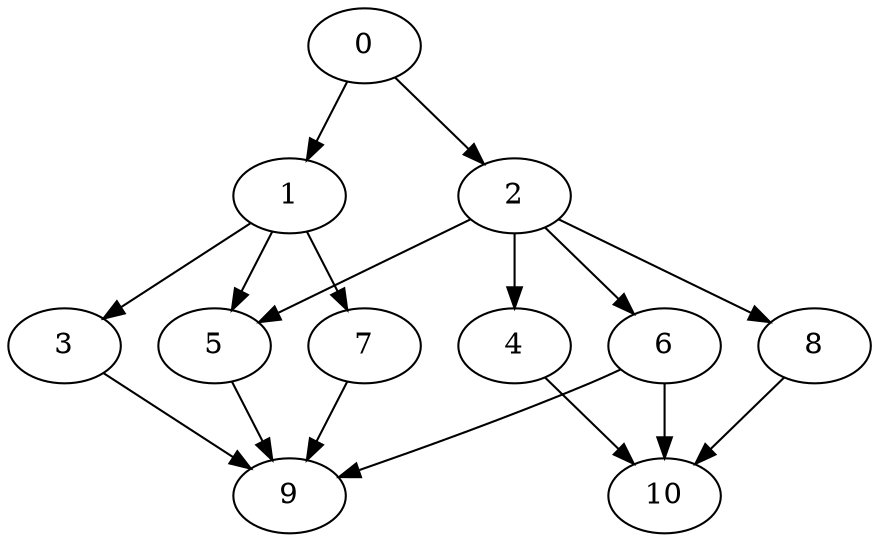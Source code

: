digraph G {
	graph [bb="0,0,414,252",
		ordering=in
	];
	node [label="\N"];
	0	[height=0.5,
		pos="135,234",
		width=0.75];
	1	[height=0.5,
		pos="99,162",
		width=0.75];
	0 -> 1	[pos="e,107.63,179.27 126.29,216.57 122.04,208.08 116.85,197.69 112.13,188.27"];
	2	[height=0.5,
		pos="171,162",
		width=0.75];
	0 -> 2	[pos="e,162.37,179.27 143.71,216.57 147.96,208.08 153.15,197.69 157.87,188.27"];
	3	[height=0.5,
		pos="27,90",
		width=0.75];
	1 -> 3	[pos="e,42.247,105.25 83.731,146.73 73.803,136.8 60.685,123.68 49.564,112.56"];
	5	[height=0.5,
		pos="99,90",
		width=0.75];
	1 -> 5	[pos="e,99,108.41 99,143.83 99,136.13 99,126.97 99,118.42"];
	7	[height=0.5,
		pos="387,90",
		width=0.75];
	1 -> 7	[pos="e,366.13,101.75 119.87,150.25 124.73,147.9 129.95,145.64 135,144 227.55,113.9 258.45,138.1 351,108 352.89,107.38 354.81,106.68 356.73,\
105.92"];
	2 -> 5	[pos="e,114.25,105.25 155.73,146.73 145.8,136.8 132.68,123.68 121.56,112.56"];
	4	[height=0.5,
		pos="171,90",
		width=0.75];
	2 -> 4	[pos="e,171,108.41 171,143.83 171,136.13 171,126.97 171,118.42"];
	6	[height=0.5,
		pos="315,90",
		width=0.75];
	2 -> 6	[pos="e,293.4,100.8 192.87,151.06 217.22,138.89 256.76,119.12 284.23,105.39"];
	8	[height=0.5,
		pos="243,90",
		width=0.75];
	2 -> 8	[pos="e,227.75,105.25 186.27,146.73 196.2,136.8 209.32,123.68 220.44,112.56"];
	9	[height=0.5,
		pos="135,18",
		width=0.75];
	3 -> 9	[pos="e,115.86,30.761 46.308,77.128 63.355,65.763 88.402,49.065 107.53,36.31"];
	5 -> 9	[pos="e,126.37,35.269 107.71,72.571 111.96,64.081 117.15,53.693 121.87,44.267"];
	7 -> 9	[pos="e,160.61,24.399 366.02,78.55 361.18,76.177 355.98,73.843 351,72 350.87,71.95 231.94,42.226 170.63,26.905"];
	10	[height=0.5,
		pos="243,18",
		width=0.75];
	4 -> 10	[pos="e,227.75,33.247 186.27,74.731 196.2,64.803 209.32,51.685 220.44,40.564"];
	6 -> 9	[pos="e,159.26,26.222 293.47,78.777 288.75,76.443 283.74,74.067 279,72 242,55.866 198.48,39.956 169.05,29.632"];
	6 -> 10	[pos="e,258.25,33.247 299.73,74.731 289.8,64.803 276.68,51.685 265.56,40.564"];
	8 -> 10	[pos="e,243,36.413 243,71.831 243,64.131 243,54.974 243,46.417"];
}
